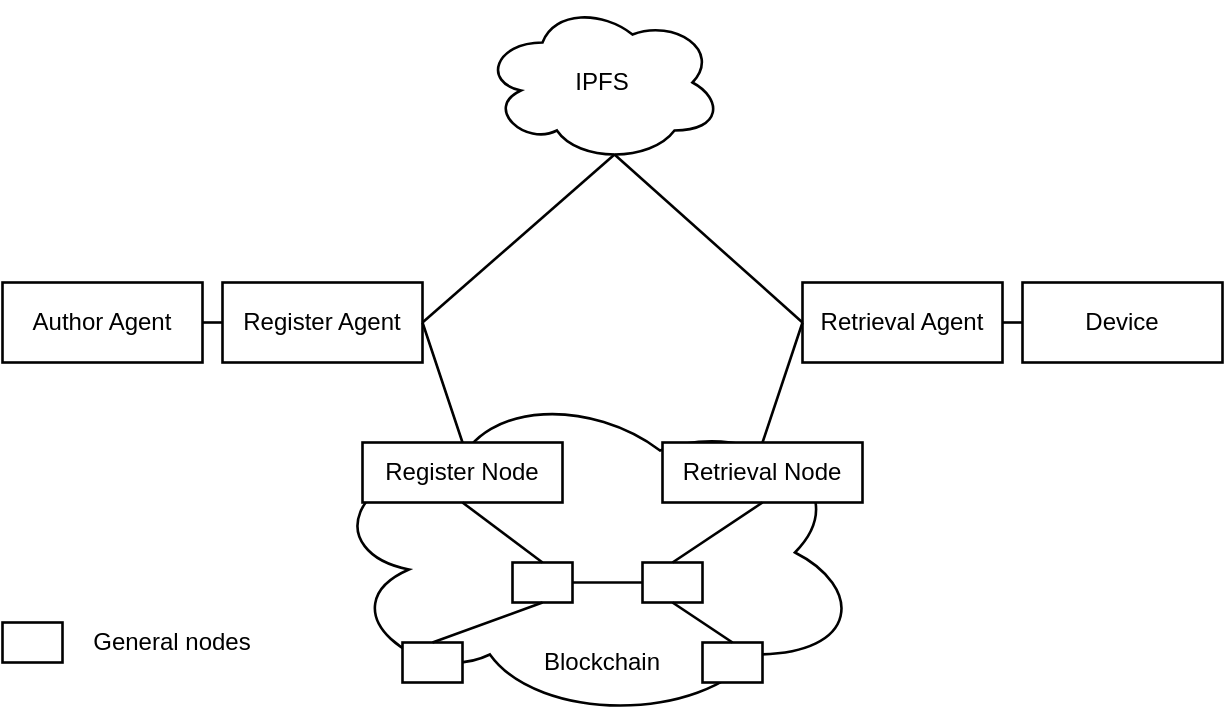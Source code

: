 <mxfile version="23.1.2" type="github">
  <diagram name="Página-1" id="JocpEAlJkJbcvC4bVpcO">
    <mxGraphModel dx="794" dy="420" grid="1" gridSize="10" guides="1" tooltips="1" connect="1" arrows="1" fold="1" page="1" pageScale="1" pageWidth="827" pageHeight="1169" math="0" shadow="0">
      <root>
        <mxCell id="0" />
        <mxCell id="1" parent="0" />
        <mxCell id="5DpfHLxYeFjcuQGhQfBh-4" style="edgeStyle=orthogonalEdgeStyle;rounded=0;orthogonalLoop=1;jettySize=auto;html=1;exitX=1;exitY=0.5;exitDx=0;exitDy=0;entryX=0;entryY=0.5;entryDx=0;entryDy=0;endArrow=none;endFill=0;strokeWidth=1.3;" parent="1" source="5DpfHLxYeFjcuQGhQfBh-1" target="5DpfHLxYeFjcuQGhQfBh-2" edge="1">
          <mxGeometry relative="1" as="geometry" />
        </mxCell>
        <mxCell id="5DpfHLxYeFjcuQGhQfBh-1" value="&lt;div&gt;Author Agent&lt;/div&gt;" style="rounded=0;whiteSpace=wrap;html=1;strokeWidth=1.3;" parent="1" vertex="1">
          <mxGeometry x="150" y="230" width="100" height="40" as="geometry" />
        </mxCell>
        <mxCell id="5DpfHLxYeFjcuQGhQfBh-2" value="Register Agent" style="rounded=0;whiteSpace=wrap;html=1;strokeWidth=1.3;" parent="1" vertex="1">
          <mxGeometry x="260" y="230" width="100" height="40" as="geometry" />
        </mxCell>
        <mxCell id="5DpfHLxYeFjcuQGhQfBh-3" value="" style="ellipse;shape=cloud;whiteSpace=wrap;html=1;strokeWidth=1.3;" parent="1" vertex="1">
          <mxGeometry x="310" y="280" width="270" height="170" as="geometry" />
        </mxCell>
        <mxCell id="5DpfHLxYeFjcuQGhQfBh-5" value="IPFS" style="ellipse;shape=cloud;whiteSpace=wrap;html=1;strokeWidth=1.3;" parent="1" vertex="1">
          <mxGeometry x="390" y="90" width="120" height="80" as="geometry" />
        </mxCell>
        <mxCell id="5DpfHLxYeFjcuQGhQfBh-6" value="Register Node" style="rounded=0;whiteSpace=wrap;html=1;strokeWidth=1.3;" parent="1" vertex="1">
          <mxGeometry x="330" y="310" width="100" height="30" as="geometry" />
        </mxCell>
        <mxCell id="5DpfHLxYeFjcuQGhQfBh-7" value="Retrieval Node" style="rounded=0;whiteSpace=wrap;html=1;strokeWidth=1.3;" parent="1" vertex="1">
          <mxGeometry x="480" y="310" width="100" height="30" as="geometry" />
        </mxCell>
        <mxCell id="5DpfHLxYeFjcuQGhQfBh-8" value="" style="rounded=0;whiteSpace=wrap;html=1;strokeWidth=1.3;" parent="1" vertex="1">
          <mxGeometry x="405" y="370" width="30" height="20" as="geometry" />
        </mxCell>
        <mxCell id="5DpfHLxYeFjcuQGhQfBh-9" value="" style="rounded=0;whiteSpace=wrap;html=1;strokeWidth=1.3;" parent="1" vertex="1">
          <mxGeometry x="470" y="370" width="30" height="20" as="geometry" />
        </mxCell>
        <mxCell id="5DpfHLxYeFjcuQGhQfBh-12" value="" style="rounded=0;whiteSpace=wrap;html=1;strokeWidth=1.3;" parent="1" vertex="1">
          <mxGeometry x="350" y="410" width="30" height="20" as="geometry" />
        </mxCell>
        <mxCell id="5DpfHLxYeFjcuQGhQfBh-13" value="" style="rounded=0;whiteSpace=wrap;html=1;strokeWidth=1.3;" parent="1" vertex="1">
          <mxGeometry x="500" y="410" width="30" height="20" as="geometry" />
        </mxCell>
        <mxCell id="5DpfHLxYeFjcuQGhQfBh-17" value="Retrieval Agent" style="rounded=0;whiteSpace=wrap;html=1;strokeWidth=1.3;" parent="1" vertex="1">
          <mxGeometry x="550" y="230" width="100" height="40" as="geometry" />
        </mxCell>
        <mxCell id="5DpfHLxYeFjcuQGhQfBh-18" value="Device" style="rounded=0;whiteSpace=wrap;html=1;strokeWidth=1.3;" parent="1" vertex="1">
          <mxGeometry x="660" y="230" width="100" height="40" as="geometry" />
        </mxCell>
        <mxCell id="5DpfHLxYeFjcuQGhQfBh-19" value="" style="endArrow=none;html=1;rounded=0;entryX=1;entryY=0.5;entryDx=0;entryDy=0;exitX=0.5;exitY=0;exitDx=0;exitDy=0;strokeWidth=1.3;" parent="1" source="5DpfHLxYeFjcuQGhQfBh-6" target="5DpfHLxYeFjcuQGhQfBh-2" edge="1">
          <mxGeometry width="50" height="50" relative="1" as="geometry">
            <mxPoint x="170" y="400" as="sourcePoint" />
            <mxPoint x="220" y="350" as="targetPoint" />
          </mxGeometry>
        </mxCell>
        <mxCell id="5DpfHLxYeFjcuQGhQfBh-20" value="" style="endArrow=none;html=1;rounded=0;entryX=0.5;entryY=1;entryDx=0;entryDy=0;exitX=0.5;exitY=0;exitDx=0;exitDy=0;strokeWidth=1.3;" parent="1" source="5DpfHLxYeFjcuQGhQfBh-8" target="5DpfHLxYeFjcuQGhQfBh-6" edge="1">
          <mxGeometry width="50" height="50" relative="1" as="geometry">
            <mxPoint x="180" y="440" as="sourcePoint" />
            <mxPoint x="230" y="390" as="targetPoint" />
          </mxGeometry>
        </mxCell>
        <mxCell id="5DpfHLxYeFjcuQGhQfBh-21" value="" style="endArrow=none;html=1;rounded=0;entryX=0.55;entryY=0.95;entryDx=0;entryDy=0;entryPerimeter=0;exitX=1;exitY=0.5;exitDx=0;exitDy=0;strokeWidth=1.3;" parent="1" source="5DpfHLxYeFjcuQGhQfBh-2" target="5DpfHLxYeFjcuQGhQfBh-5" edge="1">
          <mxGeometry width="50" height="50" relative="1" as="geometry">
            <mxPoint x="370" y="240" as="sourcePoint" />
            <mxPoint x="420" y="190" as="targetPoint" />
          </mxGeometry>
        </mxCell>
        <mxCell id="5DpfHLxYeFjcuQGhQfBh-22" value="" style="endArrow=none;html=1;rounded=0;entryX=0.55;entryY=0.95;entryDx=0;entryDy=0;entryPerimeter=0;exitX=0;exitY=0.5;exitDx=0;exitDy=0;strokeWidth=1.3;" parent="1" source="5DpfHLxYeFjcuQGhQfBh-17" target="5DpfHLxYeFjcuQGhQfBh-5" edge="1">
          <mxGeometry width="50" height="50" relative="1" as="geometry">
            <mxPoint x="440" y="260" as="sourcePoint" />
            <mxPoint x="490" y="210" as="targetPoint" />
          </mxGeometry>
        </mxCell>
        <mxCell id="5DpfHLxYeFjcuQGhQfBh-23" value="" style="endArrow=none;html=1;rounded=0;exitX=0.5;exitY=0;exitDx=0;exitDy=0;entryX=0;entryY=0.5;entryDx=0;entryDy=0;strokeWidth=1.3;" parent="1" source="5DpfHLxYeFjcuQGhQfBh-7" target="5DpfHLxYeFjcuQGhQfBh-17" edge="1">
          <mxGeometry width="50" height="50" relative="1" as="geometry">
            <mxPoint x="620" y="340" as="sourcePoint" />
            <mxPoint x="670" y="290" as="targetPoint" />
          </mxGeometry>
        </mxCell>
        <mxCell id="5DpfHLxYeFjcuQGhQfBh-24" value="" style="endArrow=none;html=1;rounded=0;entryX=0;entryY=0.5;entryDx=0;entryDy=0;exitX=1;exitY=0.5;exitDx=0;exitDy=0;strokeWidth=1.3;" parent="1" source="5DpfHLxYeFjcuQGhQfBh-17" target="5DpfHLxYeFjcuQGhQfBh-18" edge="1">
          <mxGeometry width="50" height="50" relative="1" as="geometry">
            <mxPoint x="660" y="380" as="sourcePoint" />
            <mxPoint x="710" y="330" as="targetPoint" />
          </mxGeometry>
        </mxCell>
        <mxCell id="5DpfHLxYeFjcuQGhQfBh-25" value="" style="endArrow=none;html=1;rounded=0;entryX=0.5;entryY=1;entryDx=0;entryDy=0;exitX=0.5;exitY=0;exitDx=0;exitDy=0;strokeWidth=1.3;" parent="1" source="5DpfHLxYeFjcuQGhQfBh-12" target="5DpfHLxYeFjcuQGhQfBh-8" edge="1">
          <mxGeometry width="50" height="50" relative="1" as="geometry">
            <mxPoint x="180" y="410" as="sourcePoint" />
            <mxPoint x="230" y="360" as="targetPoint" />
          </mxGeometry>
        </mxCell>
        <mxCell id="5DpfHLxYeFjcuQGhQfBh-26" value="" style="endArrow=none;html=1;rounded=0;entryX=0;entryY=0.5;entryDx=0;entryDy=0;exitX=1;exitY=0.5;exitDx=0;exitDy=0;strokeWidth=1.3;" parent="1" source="5DpfHLxYeFjcuQGhQfBh-8" target="5DpfHLxYeFjcuQGhQfBh-9" edge="1">
          <mxGeometry width="50" height="50" relative="1" as="geometry">
            <mxPoint x="260" y="410" as="sourcePoint" />
            <mxPoint x="310" y="360" as="targetPoint" />
          </mxGeometry>
        </mxCell>
        <mxCell id="5DpfHLxYeFjcuQGhQfBh-27" value="" style="endArrow=none;html=1;rounded=0;entryX=0.5;entryY=1;entryDx=0;entryDy=0;exitX=0.5;exitY=0;exitDx=0;exitDy=0;strokeWidth=1.3;" parent="1" source="5DpfHLxYeFjcuQGhQfBh-9" target="5DpfHLxYeFjcuQGhQfBh-7" edge="1">
          <mxGeometry width="50" height="50" relative="1" as="geometry">
            <mxPoint x="660" y="390" as="sourcePoint" />
            <mxPoint x="710" y="340" as="targetPoint" />
          </mxGeometry>
        </mxCell>
        <mxCell id="5DpfHLxYeFjcuQGhQfBh-28" value="" style="endArrow=none;html=1;rounded=0;entryX=0.5;entryY=1;entryDx=0;entryDy=0;exitX=0.5;exitY=0;exitDx=0;exitDy=0;strokeWidth=1.3;" parent="1" source="5DpfHLxYeFjcuQGhQfBh-13" target="5DpfHLxYeFjcuQGhQfBh-9" edge="1">
          <mxGeometry width="50" height="50" relative="1" as="geometry">
            <mxPoint x="80" y="430" as="sourcePoint" />
            <mxPoint x="130" y="380" as="targetPoint" />
          </mxGeometry>
        </mxCell>
        <mxCell id="5DpfHLxYeFjcuQGhQfBh-29" value="Blockchain" style="text;html=1;strokeColor=none;fillColor=none;align=center;verticalAlign=middle;whiteSpace=wrap;rounded=0;strokeWidth=1.3;" parent="1" vertex="1">
          <mxGeometry x="420" y="405" width="60" height="30" as="geometry" />
        </mxCell>
        <mxCell id="krXT1aO6CmakRrAOlo0J-1" value="" style="rounded=0;whiteSpace=wrap;html=1;strokeWidth=1.3;" parent="1" vertex="1">
          <mxGeometry x="150" y="400" width="30" height="20" as="geometry" />
        </mxCell>
        <mxCell id="krXT1aO6CmakRrAOlo0J-2" value="General nodes" style="text;html=1;strokeColor=none;fillColor=none;align=center;verticalAlign=middle;whiteSpace=wrap;rounded=0;" parent="1" vertex="1">
          <mxGeometry x="190" y="395" width="90" height="30" as="geometry" />
        </mxCell>
      </root>
    </mxGraphModel>
  </diagram>
</mxfile>

